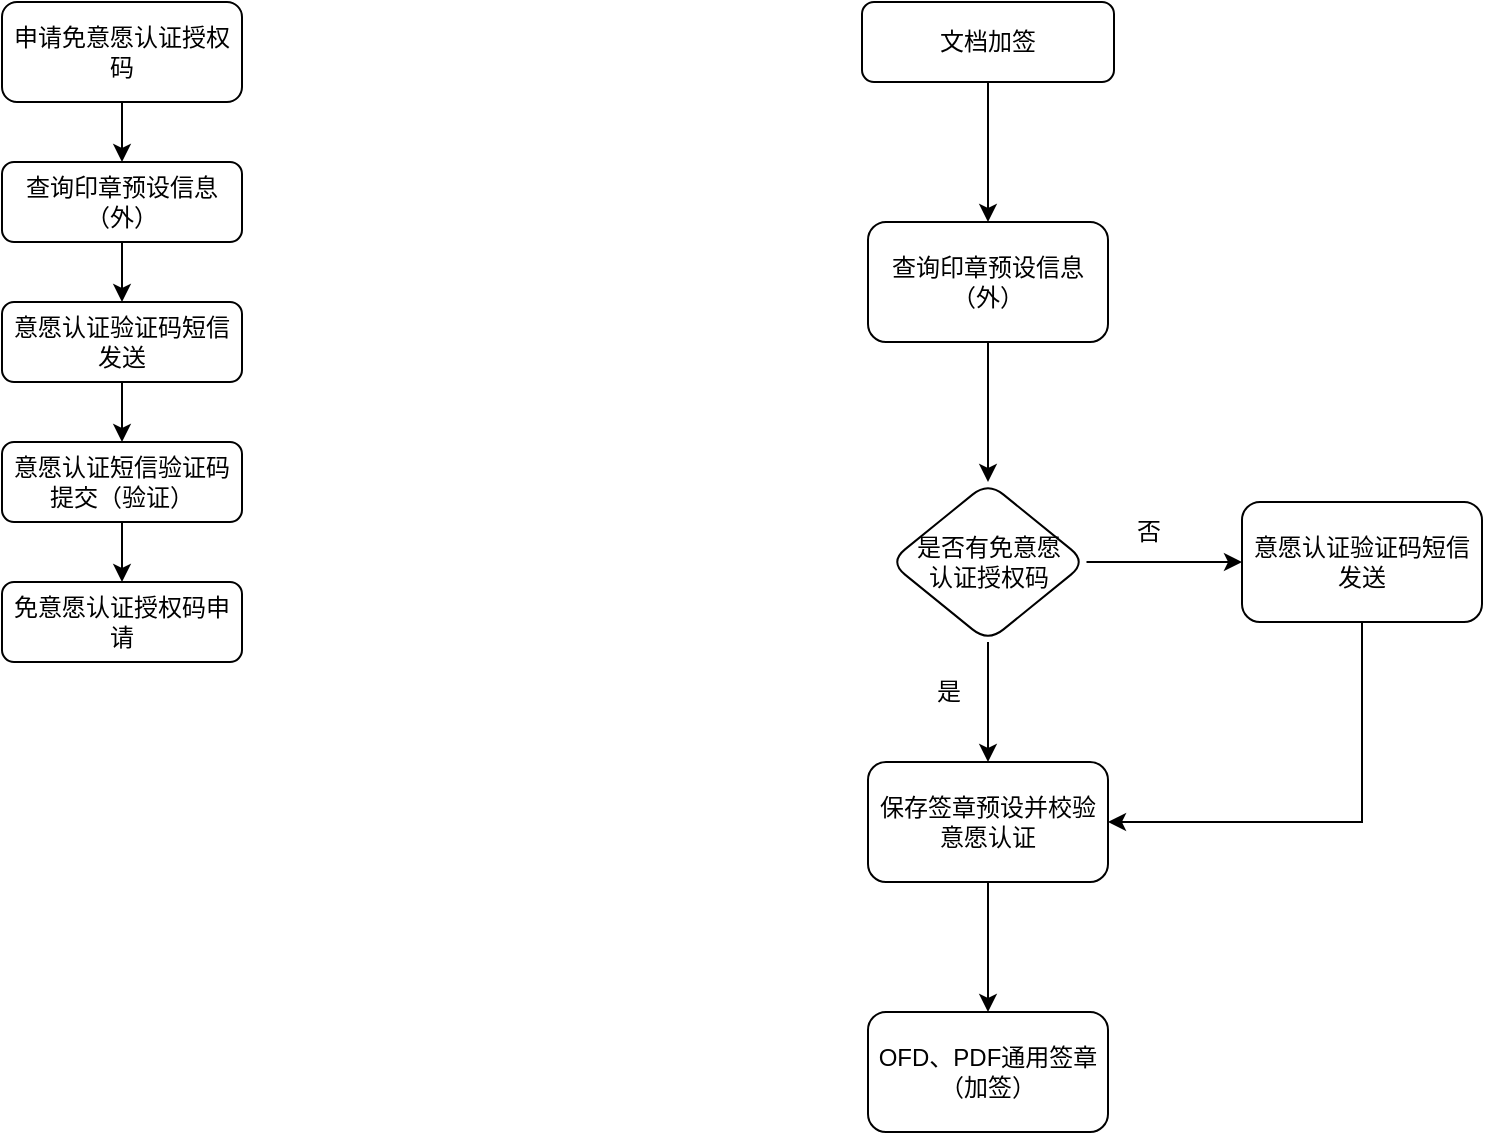<mxfile version="21.1.5" type="github">
  <diagram id="C5RBs43oDa-KdzZeNtuy" name="Page-1">
    <mxGraphModel dx="1434" dy="764" grid="1" gridSize="10" guides="1" tooltips="1" connect="1" arrows="1" fold="1" page="1" pageScale="1" pageWidth="827" pageHeight="1169" math="0" shadow="0">
      <root>
        <mxCell id="WIyWlLk6GJQsqaUBKTNV-0" />
        <mxCell id="WIyWlLk6GJQsqaUBKTNV-1" parent="WIyWlLk6GJQsqaUBKTNV-0" />
        <mxCell id="-tPhF9snOgmPBrBe38WP-12" style="edgeStyle=orthogonalEdgeStyle;rounded=0;orthogonalLoop=1;jettySize=auto;html=1;exitX=0.5;exitY=1;exitDx=0;exitDy=0;entryX=0.5;entryY=0;entryDx=0;entryDy=0;" edge="1" parent="WIyWlLk6GJQsqaUBKTNV-1" source="WIyWlLk6GJQsqaUBKTNV-3" target="WIyWlLk6GJQsqaUBKTNV-11">
          <mxGeometry relative="1" as="geometry" />
        </mxCell>
        <UserObject label="查询印章预设信息（外）" tooltip="查询当前企业用户关联的印章名称、印章图片、印章状态以及手机号等信息。&#xa;接口：/dcc/mapp/esign/outer/sign-seal/query/getSealPresetParam&#xa;orgId可以传公司ID也可以传部门ID，不过为了和后面的接口统一，最好传公司ID。" sealTypeCodeList="印章类型，非必填。如果不传则返回所有印章类型的印章。" id="WIyWlLk6GJQsqaUBKTNV-3">
          <mxCell style="rounded=1;whiteSpace=wrap;html=1;fontSize=12;glass=0;strokeWidth=1;shadow=0;" parent="WIyWlLk6GJQsqaUBKTNV-1" vertex="1">
            <mxGeometry x="100" y="130" width="120" height="40" as="geometry" />
          </mxCell>
        </UserObject>
        <mxCell id="-tPhF9snOgmPBrBe38WP-14" value="" style="edgeStyle=orthogonalEdgeStyle;rounded=0;orthogonalLoop=1;jettySize=auto;html=1;" edge="1" parent="WIyWlLk6GJQsqaUBKTNV-1" source="WIyWlLk6GJQsqaUBKTNV-11" target="-tPhF9snOgmPBrBe38WP-13">
          <mxGeometry relative="1" as="geometry" />
        </mxCell>
        <UserObject label="意愿认证验证码短信发送" tooltip="意愿认证验证码短信发送。&#xa;接口：/dcc/mapp/esign/outer/sign-seal/service/integrate/send-sms-code&#xa;需要上一节点获取到的手机号。该接口会生成流水号，用于下一节点验证短信验证码。" id="WIyWlLk6GJQsqaUBKTNV-11">
          <mxCell style="rounded=1;whiteSpace=wrap;html=1;fontSize=12;glass=0;strokeWidth=1;shadow=0;" parent="WIyWlLk6GJQsqaUBKTNV-1" vertex="1">
            <mxGeometry x="100" y="200" width="120" height="40" as="geometry" />
          </mxCell>
        </UserObject>
        <mxCell id="-tPhF9snOgmPBrBe38WP-7" style="edgeStyle=orthogonalEdgeStyle;rounded=0;orthogonalLoop=1;jettySize=auto;html=1;exitX=0.5;exitY=1;exitDx=0;exitDy=0;entryX=0.5;entryY=0;entryDx=0;entryDy=0;" edge="1" parent="WIyWlLk6GJQsqaUBKTNV-1" source="-tPhF9snOgmPBrBe38WP-5" target="WIyWlLk6GJQsqaUBKTNV-3">
          <mxGeometry relative="1" as="geometry" />
        </mxCell>
        <mxCell id="-tPhF9snOgmPBrBe38WP-5" value="申请免意愿认证授权码" style="rounded=1;whiteSpace=wrap;html=1;" vertex="1" parent="WIyWlLk6GJQsqaUBKTNV-1">
          <mxGeometry x="100" y="50" width="120" height="50" as="geometry" />
        </mxCell>
        <mxCell id="-tPhF9snOgmPBrBe38WP-29" style="edgeStyle=orthogonalEdgeStyle;rounded=0;orthogonalLoop=1;jettySize=auto;html=1;exitX=0.5;exitY=1;exitDx=0;exitDy=0;entryX=0.5;entryY=0;entryDx=0;entryDy=0;" edge="1" parent="WIyWlLk6GJQsqaUBKTNV-1" source="-tPhF9snOgmPBrBe38WP-8" target="-tPhF9snOgmPBrBe38WP-28">
          <mxGeometry relative="1" as="geometry" />
        </mxCell>
        <mxCell id="-tPhF9snOgmPBrBe38WP-8" value="文档加签" style="rounded=1;whiteSpace=wrap;html=1;" vertex="1" parent="WIyWlLk6GJQsqaUBKTNV-1">
          <mxGeometry x="530" y="50" width="126" height="40" as="geometry" />
        </mxCell>
        <mxCell id="-tPhF9snOgmPBrBe38WP-26" value="" style="edgeStyle=orthogonalEdgeStyle;rounded=0;orthogonalLoop=1;jettySize=auto;html=1;" edge="1" parent="WIyWlLk6GJQsqaUBKTNV-1" source="-tPhF9snOgmPBrBe38WP-9" target="-tPhF9snOgmPBrBe38WP-25">
          <mxGeometry relative="1" as="geometry" />
        </mxCell>
        <mxCell id="-tPhF9snOgmPBrBe38WP-31" style="edgeStyle=orthogonalEdgeStyle;rounded=0;orthogonalLoop=1;jettySize=auto;html=1;exitX=0.5;exitY=1;exitDx=0;exitDy=0;" edge="1" parent="WIyWlLk6GJQsqaUBKTNV-1" source="-tPhF9snOgmPBrBe38WP-9" target="-tPhF9snOgmPBrBe38WP-19">
          <mxGeometry relative="1" as="geometry" />
        </mxCell>
        <mxCell id="-tPhF9snOgmPBrBe38WP-9" value="是否有免意愿&lt;br&gt;认证授权码" style="rhombus;whiteSpace=wrap;html=1;rounded=1;" vertex="1" parent="WIyWlLk6GJQsqaUBKTNV-1">
          <mxGeometry x="543.75" y="290" width="98.5" height="80" as="geometry" />
        </mxCell>
        <mxCell id="-tPhF9snOgmPBrBe38WP-18" value="" style="edgeStyle=orthogonalEdgeStyle;rounded=0;orthogonalLoop=1;jettySize=auto;html=1;" edge="1" parent="WIyWlLk6GJQsqaUBKTNV-1" source="-tPhF9snOgmPBrBe38WP-13" target="-tPhF9snOgmPBrBe38WP-17">
          <mxGeometry relative="1" as="geometry" />
        </mxCell>
        <UserObject label="意愿认证短信验证码提交（验证）" tooltip="意愿认证短信验证码提交，即验证短信验证码是否正确。&#xa;接口：/dcc/mapp/esign/outer/sign-seal/service/integrate/verify-sms-code&#xa;需要上一节点获取到的流水号。" id="-tPhF9snOgmPBrBe38WP-13">
          <mxCell style="whiteSpace=wrap;html=1;rounded=1;glass=0;strokeWidth=1;shadow=0;" vertex="1" parent="WIyWlLk6GJQsqaUBKTNV-1">
            <mxGeometry x="100" y="270" width="120" height="40" as="geometry" />
          </mxCell>
        </UserObject>
        <UserObject label="免意愿认证授权码申请" tooltip="免意愿认证授权码申请服务。&#xa;接口：/dcc/mapp/esign/inner/sign-seal/service/integrate/free-sms-code&#xa;需要上一节点获取到的流水号。&#xa;controlType目前设置了还没有实质性的效果。companyId只能传公司ID。该接口最后会生成一个免意愿认证授权码，后面走免意愿认证签章就需要这个授权码。" id="-tPhF9snOgmPBrBe38WP-17">
          <mxCell style="whiteSpace=wrap;html=1;rounded=1;glass=0;strokeWidth=1;shadow=0;" vertex="1" parent="WIyWlLk6GJQsqaUBKTNV-1">
            <mxGeometry x="100" y="340" width="120" height="40" as="geometry" />
          </mxCell>
        </UserObject>
        <mxCell id="-tPhF9snOgmPBrBe38WP-33" value="" style="edgeStyle=orthogonalEdgeStyle;rounded=0;orthogonalLoop=1;jettySize=auto;html=1;" edge="1" parent="WIyWlLk6GJQsqaUBKTNV-1" source="-tPhF9snOgmPBrBe38WP-19" target="-tPhF9snOgmPBrBe38WP-32">
          <mxGeometry relative="1" as="geometry" />
        </mxCell>
        <UserObject label="保存签章预设并校验意愿认证" tooltip="保存签章预设并校验意愿认证，生成意愿认证流水号以及预设以供签章时判断并使用。&#xa;接口：/dcc/mapp/esign/outer/sign-seal/service/save-seal-preset-and-verify-sms&#xa;该接口需要调用方传入之前查询到的印章预设信息（需要调用方自己组装）。" id="-tPhF9snOgmPBrBe38WP-19">
          <mxCell style="whiteSpace=wrap;html=1;rounded=1;" vertex="1" parent="WIyWlLk6GJQsqaUBKTNV-1">
            <mxGeometry x="533" y="430" width="120" height="60" as="geometry" />
          </mxCell>
        </UserObject>
        <mxCell id="-tPhF9snOgmPBrBe38WP-24" value="是" style="text;html=1;align=center;verticalAlign=middle;resizable=0;points=[];autosize=1;strokeColor=none;fillColor=none;" vertex="1" parent="WIyWlLk6GJQsqaUBKTNV-1">
          <mxGeometry x="553" y="380" width="40" height="30" as="geometry" />
        </mxCell>
        <mxCell id="-tPhF9snOgmPBrBe38WP-34" style="edgeStyle=orthogonalEdgeStyle;rounded=0;orthogonalLoop=1;jettySize=auto;html=1;exitX=0.5;exitY=1;exitDx=0;exitDy=0;entryX=1;entryY=0.5;entryDx=0;entryDy=0;" edge="1" parent="WIyWlLk6GJQsqaUBKTNV-1" source="-tPhF9snOgmPBrBe38WP-25" target="-tPhF9snOgmPBrBe38WP-19">
          <mxGeometry relative="1" as="geometry" />
        </mxCell>
        <mxCell id="-tPhF9snOgmPBrBe38WP-25" value="意愿认证验证码短信发送" style="whiteSpace=wrap;html=1;rounded=1;" vertex="1" parent="WIyWlLk6GJQsqaUBKTNV-1">
          <mxGeometry x="720" y="300" width="120" height="60" as="geometry" />
        </mxCell>
        <mxCell id="-tPhF9snOgmPBrBe38WP-27" value="否" style="text;html=1;align=center;verticalAlign=middle;resizable=0;points=[];autosize=1;strokeColor=none;fillColor=none;" vertex="1" parent="WIyWlLk6GJQsqaUBKTNV-1">
          <mxGeometry x="653" y="300" width="40" height="30" as="geometry" />
        </mxCell>
        <mxCell id="-tPhF9snOgmPBrBe38WP-30" style="edgeStyle=orthogonalEdgeStyle;rounded=0;orthogonalLoop=1;jettySize=auto;html=1;exitX=0.5;exitY=1;exitDx=0;exitDy=0;entryX=0.5;entryY=0;entryDx=0;entryDy=0;" edge="1" parent="WIyWlLk6GJQsqaUBKTNV-1" source="-tPhF9snOgmPBrBe38WP-28" target="-tPhF9snOgmPBrBe38WP-9">
          <mxGeometry relative="1" as="geometry" />
        </mxCell>
        <mxCell id="-tPhF9snOgmPBrBe38WP-28" value="查询印章预设信息（外）" style="rounded=1;whiteSpace=wrap;html=1;" vertex="1" parent="WIyWlLk6GJQsqaUBKTNV-1">
          <mxGeometry x="533" y="160" width="120" height="60" as="geometry" />
        </mxCell>
        <UserObject label="OFD&lt;span&gt;、&lt;/span&gt;&lt;span lang=&quot;EN-US&quot;&gt;PDF&lt;/span&gt;&lt;span&gt;通用签章（加签）&lt;br&gt;&lt;/span&gt;" tooltip="OFD、PDF通用签章。&#xa;接口：/dcc/mapp/esign/outer/sign-seal/service/integrate/sign-file&#xa;" id="-tPhF9snOgmPBrBe38WP-32">
          <mxCell style="whiteSpace=wrap;html=1;rounded=1;" vertex="1" parent="WIyWlLk6GJQsqaUBKTNV-1">
            <mxGeometry x="533" y="555" width="120" height="60" as="geometry" />
          </mxCell>
        </UserObject>
      </root>
    </mxGraphModel>
  </diagram>
</mxfile>
